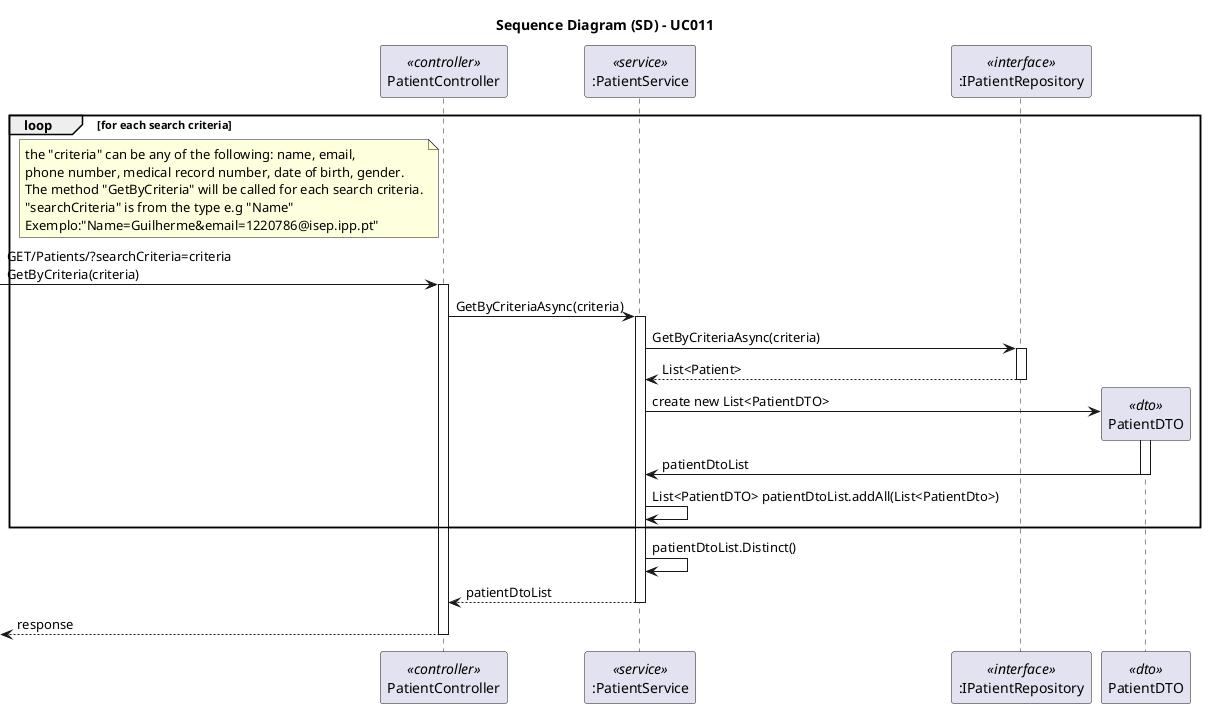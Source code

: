 @startuml
skinparam packageStyle rectangle
skinparam shadowing false
skinparam linetype polyline

skinparam classAttributeIconSize 0

title Sequence Diagram (SD) - UC011

participant "PatientController" as Controller <<controller>>
participant ":PatientService" as Service <<service>>
participant ":IPatientRepository" as IPatientRepository <<interface>>
participant "PatientDTO" as PatientDTO <<dto>>

loop for each search criteria

  note left of Controller
    the "criteria" can be any of the following: name, email, 
    phone number, medical record number, date of birth, gender.
    The method "GetByCriteria" will be called for each search criteria.
    "searchCriteria" is from the type e.g "Name"
    Exemplo:"Name=Guilherme&email=1220786@isep.ipp.pt"
  end note

  -> Controller: GET/Patients/?searchCriteria=criteria\nGetByCriteria(criteria)
  activate Controller

      Controller -> Service: GetByCriteriaAsync(criteria)
      activate Service

        Service -> IPatientRepository: GetByCriteriaAsync(criteria)
        activate IPatientRepository

          IPatientRepository --> Service: List<Patient>
        deactivate IPatientRepository

        Service -> PatientDTO**: create new List<PatientDTO>
        activate PatientDTO
  
          PatientDTO -> Service: patientDtoList
        deactivate PatientDTO  

        Service -> Service: List<PatientDTO> patientDtoList.addAll(List<PatientDto>)
end

        Service -> Service: patientDtoList.Distinct()

        Service --> Controller: patientDtoList
      deactivate Service

    <-- Controller : response
  deactivate Controller




@enduml